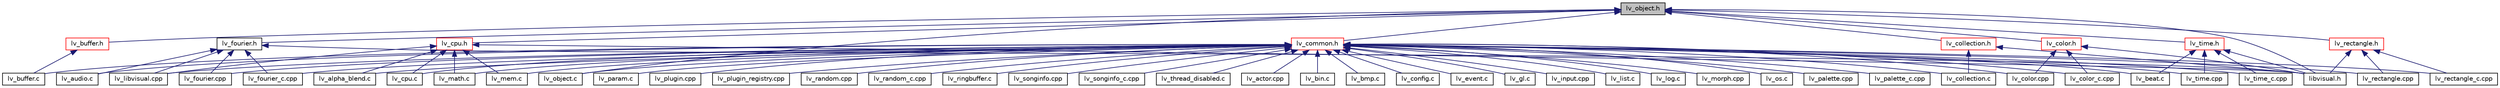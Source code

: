 digraph G
{
  edge [fontname="Helvetica",fontsize="10",labelfontname="Helvetica",labelfontsize="10"];
  node [fontname="Helvetica",fontsize="10",shape=record];
  Node1 [label="lv_object.h",height=0.2,width=0.4,color="black", fillcolor="grey75", style="filled" fontcolor="black"];
  Node1 -> Node2 [dir="back",color="midnightblue",fontsize="10",style="solid",fontname="Helvetica"];
  Node2 [label="libvisual.h",height=0.2,width=0.4,color="black", fillcolor="white", style="filled",URL="$libvisual_8h.html"];
  Node1 -> Node3 [dir="back",color="midnightblue",fontsize="10",style="solid",fontname="Helvetica"];
  Node3 [label="lv_common.h",height=0.2,width=0.4,color="red", fillcolor="white", style="filled",URL="$lv__common_8h.html"];
  Node3 -> Node4 [dir="back",color="midnightblue",fontsize="10",style="solid",fontname="Helvetica"];
  Node4 [label="lv_actor.cpp",height=0.2,width=0.4,color="black", fillcolor="white", style="filled",URL="$lv__actor_8cpp.html"];
  Node3 -> Node5 [dir="back",color="midnightblue",fontsize="10",style="solid",fontname="Helvetica"];
  Node5 [label="lv_alpha_blend.c",height=0.2,width=0.4,color="black", fillcolor="white", style="filled",URL="$lv__alpha__blend_8c.html"];
  Node3 -> Node6 [dir="back",color="midnightblue",fontsize="10",style="solid",fontname="Helvetica"];
  Node6 [label="lv_audio.c",height=0.2,width=0.4,color="black", fillcolor="white", style="filled",URL="$lv__audio_8c.html"];
  Node3 -> Node7 [dir="back",color="midnightblue",fontsize="10",style="solid",fontname="Helvetica"];
  Node7 [label="lv_beat.c",height=0.2,width=0.4,color="black", fillcolor="white", style="filled",URL="$lv__beat_8c.html"];
  Node3 -> Node8 [dir="back",color="midnightblue",fontsize="10",style="solid",fontname="Helvetica"];
  Node8 [label="lv_bin.c",height=0.2,width=0.4,color="black", fillcolor="white", style="filled",URL="$lv__bin_8c.html"];
  Node3 -> Node9 [dir="back",color="midnightblue",fontsize="10",style="solid",fontname="Helvetica"];
  Node9 [label="lv_bmp.c",height=0.2,width=0.4,color="black", fillcolor="white", style="filled",URL="$lv__bmp_8c.html"];
  Node3 -> Node10 [dir="back",color="midnightblue",fontsize="10",style="solid",fontname="Helvetica"];
  Node10 [label="lv_buffer.c",height=0.2,width=0.4,color="black", fillcolor="white", style="filled",URL="$lv__buffer_8c.html"];
  Node3 -> Node11 [dir="back",color="midnightblue",fontsize="10",style="solid",fontname="Helvetica"];
  Node11 [label="lv_collection.c",height=0.2,width=0.4,color="black", fillcolor="white", style="filled",URL="$lv__collection_8c.html"];
  Node3 -> Node12 [dir="back",color="midnightblue",fontsize="10",style="solid",fontname="Helvetica"];
  Node12 [label="lv_color.cpp",height=0.2,width=0.4,color="black", fillcolor="white", style="filled",URL="$lv__color_8cpp.html"];
  Node3 -> Node13 [dir="back",color="midnightblue",fontsize="10",style="solid",fontname="Helvetica"];
  Node13 [label="lv_color_c.cpp",height=0.2,width=0.4,color="black", fillcolor="white", style="filled",URL="$lv__color__c_8cpp.html"];
  Node3 -> Node14 [dir="back",color="midnightblue",fontsize="10",style="solid",fontname="Helvetica"];
  Node14 [label="lv_config.c",height=0.2,width=0.4,color="black", fillcolor="white", style="filled",URL="$lv__config_8c.html"];
  Node3 -> Node15 [dir="back",color="midnightblue",fontsize="10",style="solid",fontname="Helvetica"];
  Node15 [label="lv_cpu.c",height=0.2,width=0.4,color="black", fillcolor="white", style="filled",URL="$lv__cpu_8c.html"];
  Node3 -> Node16 [dir="back",color="midnightblue",fontsize="10",style="solid",fontname="Helvetica"];
  Node16 [label="lv_event.c",height=0.2,width=0.4,color="black", fillcolor="white", style="filled",URL="$lv__event_8c.html"];
  Node3 -> Node17 [dir="back",color="midnightblue",fontsize="10",style="solid",fontname="Helvetica"];
  Node17 [label="lv_fourier.cpp",height=0.2,width=0.4,color="black", fillcolor="white", style="filled",URL="$lv__fourier_8cpp.html"];
  Node3 -> Node18 [dir="back",color="midnightblue",fontsize="10",style="solid",fontname="Helvetica"];
  Node18 [label="lv_fourier_c.cpp",height=0.2,width=0.4,color="black", fillcolor="white", style="filled",URL="$lv__fourier__c_8cpp.html"];
  Node3 -> Node19 [dir="back",color="midnightblue",fontsize="10",style="solid",fontname="Helvetica"];
  Node19 [label="lv_gl.c",height=0.2,width=0.4,color="black", fillcolor="white", style="filled",URL="$lv__gl_8c.html"];
  Node3 -> Node20 [dir="back",color="midnightblue",fontsize="10",style="solid",fontname="Helvetica"];
  Node20 [label="lv_input.cpp",height=0.2,width=0.4,color="black", fillcolor="white", style="filled",URL="$lv__input_8cpp.html"];
  Node3 -> Node21 [dir="back",color="midnightblue",fontsize="10",style="solid",fontname="Helvetica"];
  Node21 [label="lv_libvisual.cpp",height=0.2,width=0.4,color="black", fillcolor="white", style="filled",URL="$lv__libvisual_8cpp.html"];
  Node3 -> Node22 [dir="back",color="midnightblue",fontsize="10",style="solid",fontname="Helvetica"];
  Node22 [label="lv_list.c",height=0.2,width=0.4,color="black", fillcolor="white", style="filled",URL="$lv__list_8c.html"];
  Node3 -> Node23 [dir="back",color="midnightblue",fontsize="10",style="solid",fontname="Helvetica"];
  Node23 [label="lv_log.c",height=0.2,width=0.4,color="black", fillcolor="white", style="filled",URL="$lv__log_8c.html"];
  Node3 -> Node24 [dir="back",color="midnightblue",fontsize="10",style="solid",fontname="Helvetica"];
  Node24 [label="lv_math.c",height=0.2,width=0.4,color="black", fillcolor="white", style="filled",URL="$lv__math_8c.html"];
  Node3 -> Node25 [dir="back",color="midnightblue",fontsize="10",style="solid",fontname="Helvetica"];
  Node25 [label="lv_mem.c",height=0.2,width=0.4,color="black", fillcolor="white", style="filled",URL="$lv__mem_8c.html"];
  Node3 -> Node26 [dir="back",color="midnightblue",fontsize="10",style="solid",fontname="Helvetica"];
  Node26 [label="lv_morph.cpp",height=0.2,width=0.4,color="black", fillcolor="white", style="filled",URL="$lv__morph_8cpp.html"];
  Node3 -> Node27 [dir="back",color="midnightblue",fontsize="10",style="solid",fontname="Helvetica"];
  Node27 [label="lv_object.c",height=0.2,width=0.4,color="black", fillcolor="white", style="filled",URL="$lv__object_8c.html"];
  Node3 -> Node28 [dir="back",color="midnightblue",fontsize="10",style="solid",fontname="Helvetica"];
  Node28 [label="lv_os.c",height=0.2,width=0.4,color="black", fillcolor="white", style="filled",URL="$lv__os_8c.html"];
  Node3 -> Node29 [dir="back",color="midnightblue",fontsize="10",style="solid",fontname="Helvetica"];
  Node29 [label="lv_palette.cpp",height=0.2,width=0.4,color="black", fillcolor="white", style="filled",URL="$lv__palette_8cpp.html"];
  Node3 -> Node30 [dir="back",color="midnightblue",fontsize="10",style="solid",fontname="Helvetica"];
  Node30 [label="lv_palette_c.cpp",height=0.2,width=0.4,color="black", fillcolor="white", style="filled",URL="$lv__palette__c_8cpp.html"];
  Node3 -> Node31 [dir="back",color="midnightblue",fontsize="10",style="solid",fontname="Helvetica"];
  Node31 [label="lv_param.c",height=0.2,width=0.4,color="black", fillcolor="white", style="filled",URL="$lv__param_8c.html"];
  Node3 -> Node32 [dir="back",color="midnightblue",fontsize="10",style="solid",fontname="Helvetica"];
  Node32 [label="lv_plugin.cpp",height=0.2,width=0.4,color="black", fillcolor="white", style="filled",URL="$lv__plugin_8cpp.html"];
  Node3 -> Node33 [dir="back",color="midnightblue",fontsize="10",style="solid",fontname="Helvetica"];
  Node33 [label="lv_plugin_registry.cpp",height=0.2,width=0.4,color="black", fillcolor="white", style="filled",URL="$lv__plugin__registry_8cpp.html"];
  Node3 -> Node34 [dir="back",color="midnightblue",fontsize="10",style="solid",fontname="Helvetica"];
  Node34 [label="lv_random.cpp",height=0.2,width=0.4,color="black", fillcolor="white", style="filled",URL="$lv__random_8cpp.html"];
  Node3 -> Node35 [dir="back",color="midnightblue",fontsize="10",style="solid",fontname="Helvetica"];
  Node35 [label="lv_random_c.cpp",height=0.2,width=0.4,color="black", fillcolor="white", style="filled",URL="$lv__random__c_8cpp.html"];
  Node3 -> Node36 [dir="back",color="midnightblue",fontsize="10",style="solid",fontname="Helvetica"];
  Node36 [label="lv_rectangle.cpp",height=0.2,width=0.4,color="black", fillcolor="white", style="filled",URL="$lv__rectangle_8cpp.html"];
  Node3 -> Node37 [dir="back",color="midnightblue",fontsize="10",style="solid",fontname="Helvetica"];
  Node37 [label="lv_rectangle_c.cpp",height=0.2,width=0.4,color="black", fillcolor="white", style="filled",URL="$lv__rectangle__c_8cpp.html"];
  Node3 -> Node38 [dir="back",color="midnightblue",fontsize="10",style="solid",fontname="Helvetica"];
  Node38 [label="lv_ringbuffer.c",height=0.2,width=0.4,color="black", fillcolor="white", style="filled",URL="$lv__ringbuffer_8c.html"];
  Node3 -> Node39 [dir="back",color="midnightblue",fontsize="10",style="solid",fontname="Helvetica"];
  Node39 [label="lv_songinfo.cpp",height=0.2,width=0.4,color="black", fillcolor="white", style="filled",URL="$lv__songinfo_8cpp.html"];
  Node3 -> Node40 [dir="back",color="midnightblue",fontsize="10",style="solid",fontname="Helvetica"];
  Node40 [label="lv_songinfo_c.cpp",height=0.2,width=0.4,color="black", fillcolor="white", style="filled",URL="$lv__songinfo__c_8cpp.html"];
  Node3 -> Node41 [dir="back",color="midnightblue",fontsize="10",style="solid",fontname="Helvetica"];
  Node41 [label="lv_thread_disabled.c",height=0.2,width=0.4,color="black", fillcolor="white", style="filled",URL="$lv__thread__disabled_8c.html"];
  Node3 -> Node42 [dir="back",color="midnightblue",fontsize="10",style="solid",fontname="Helvetica"];
  Node42 [label="lv_time.cpp",height=0.2,width=0.4,color="black", fillcolor="white", style="filled",URL="$lv__time_8cpp.html"];
  Node3 -> Node43 [dir="back",color="midnightblue",fontsize="10",style="solid",fontname="Helvetica"];
  Node43 [label="lv_time_c.cpp",height=0.2,width=0.4,color="black", fillcolor="white", style="filled",URL="$lv__time__c_8cpp.html"];
  Node1 -> Node44 [dir="back",color="midnightblue",fontsize="10",style="solid",fontname="Helvetica"];
  Node44 [label="lv_cpu.h",height=0.2,width=0.4,color="red", fillcolor="white", style="filled",URL="$lv__cpu_8h.html"];
  Node44 -> Node2 [dir="back",color="midnightblue",fontsize="10",style="solid",fontname="Helvetica"];
  Node44 -> Node5 [dir="back",color="midnightblue",fontsize="10",style="solid",fontname="Helvetica"];
  Node44 -> Node15 [dir="back",color="midnightblue",fontsize="10",style="solid",fontname="Helvetica"];
  Node44 -> Node21 [dir="back",color="midnightblue",fontsize="10",style="solid",fontname="Helvetica"];
  Node44 -> Node24 [dir="back",color="midnightblue",fontsize="10",style="solid",fontname="Helvetica"];
  Node44 -> Node25 [dir="back",color="midnightblue",fontsize="10",style="solid",fontname="Helvetica"];
  Node1 -> Node45 [dir="back",color="midnightblue",fontsize="10",style="solid",fontname="Helvetica"];
  Node45 [label="lv_fourier.h",height=0.2,width=0.4,color="black", fillcolor="white", style="filled",URL="$lv__fourier_8h.html"];
  Node45 -> Node2 [dir="back",color="midnightblue",fontsize="10",style="solid",fontname="Helvetica"];
  Node45 -> Node6 [dir="back",color="midnightblue",fontsize="10",style="solid",fontname="Helvetica"];
  Node45 -> Node17 [dir="back",color="midnightblue",fontsize="10",style="solid",fontname="Helvetica"];
  Node45 -> Node18 [dir="back",color="midnightblue",fontsize="10",style="solid",fontname="Helvetica"];
  Node45 -> Node21 [dir="back",color="midnightblue",fontsize="10",style="solid",fontname="Helvetica"];
  Node1 -> Node46 [dir="back",color="midnightblue",fontsize="10",style="solid",fontname="Helvetica"];
  Node46 [label="lv_time.h",height=0.2,width=0.4,color="red", fillcolor="white", style="filled",URL="$lv__time_8h.html"];
  Node46 -> Node2 [dir="back",color="midnightblue",fontsize="10",style="solid",fontname="Helvetica"];
  Node46 -> Node7 [dir="back",color="midnightblue",fontsize="10",style="solid",fontname="Helvetica"];
  Node46 -> Node42 [dir="back",color="midnightblue",fontsize="10",style="solid",fontname="Helvetica"];
  Node46 -> Node43 [dir="back",color="midnightblue",fontsize="10",style="solid",fontname="Helvetica"];
  Node1 -> Node47 [dir="back",color="midnightblue",fontsize="10",style="solid",fontname="Helvetica"];
  Node47 [label="lv_buffer.h",height=0.2,width=0.4,color="red", fillcolor="white", style="filled",URL="$lv__buffer_8h.html"];
  Node47 -> Node10 [dir="back",color="midnightblue",fontsize="10",style="solid",fontname="Helvetica"];
  Node1 -> Node48 [dir="back",color="midnightblue",fontsize="10",style="solid",fontname="Helvetica"];
  Node48 [label="lv_collection.h",height=0.2,width=0.4,color="red", fillcolor="white", style="filled",URL="$lv__collection_8h.html"];
  Node48 -> Node2 [dir="back",color="midnightblue",fontsize="10",style="solid",fontname="Helvetica"];
  Node48 -> Node11 [dir="back",color="midnightblue",fontsize="10",style="solid",fontname="Helvetica"];
  Node1 -> Node49 [dir="back",color="midnightblue",fontsize="10",style="solid",fontname="Helvetica"];
  Node49 [label="lv_color.h",height=0.2,width=0.4,color="red", fillcolor="white", style="filled",URL="$lv__color_8h.html"];
  Node49 -> Node2 [dir="back",color="midnightblue",fontsize="10",style="solid",fontname="Helvetica"];
  Node49 -> Node12 [dir="back",color="midnightblue",fontsize="10",style="solid",fontname="Helvetica"];
  Node49 -> Node13 [dir="back",color="midnightblue",fontsize="10",style="solid",fontname="Helvetica"];
  Node1 -> Node27 [dir="back",color="midnightblue",fontsize="10",style="solid",fontname="Helvetica"];
  Node1 -> Node50 [dir="back",color="midnightblue",fontsize="10",style="solid",fontname="Helvetica"];
  Node50 [label="lv_rectangle.h",height=0.2,width=0.4,color="red", fillcolor="white", style="filled",URL="$lv__rectangle_8h.html"];
  Node50 -> Node2 [dir="back",color="midnightblue",fontsize="10",style="solid",fontname="Helvetica"];
  Node50 -> Node36 [dir="back",color="midnightblue",fontsize="10",style="solid",fontname="Helvetica"];
  Node50 -> Node37 [dir="back",color="midnightblue",fontsize="10",style="solid",fontname="Helvetica"];
}
